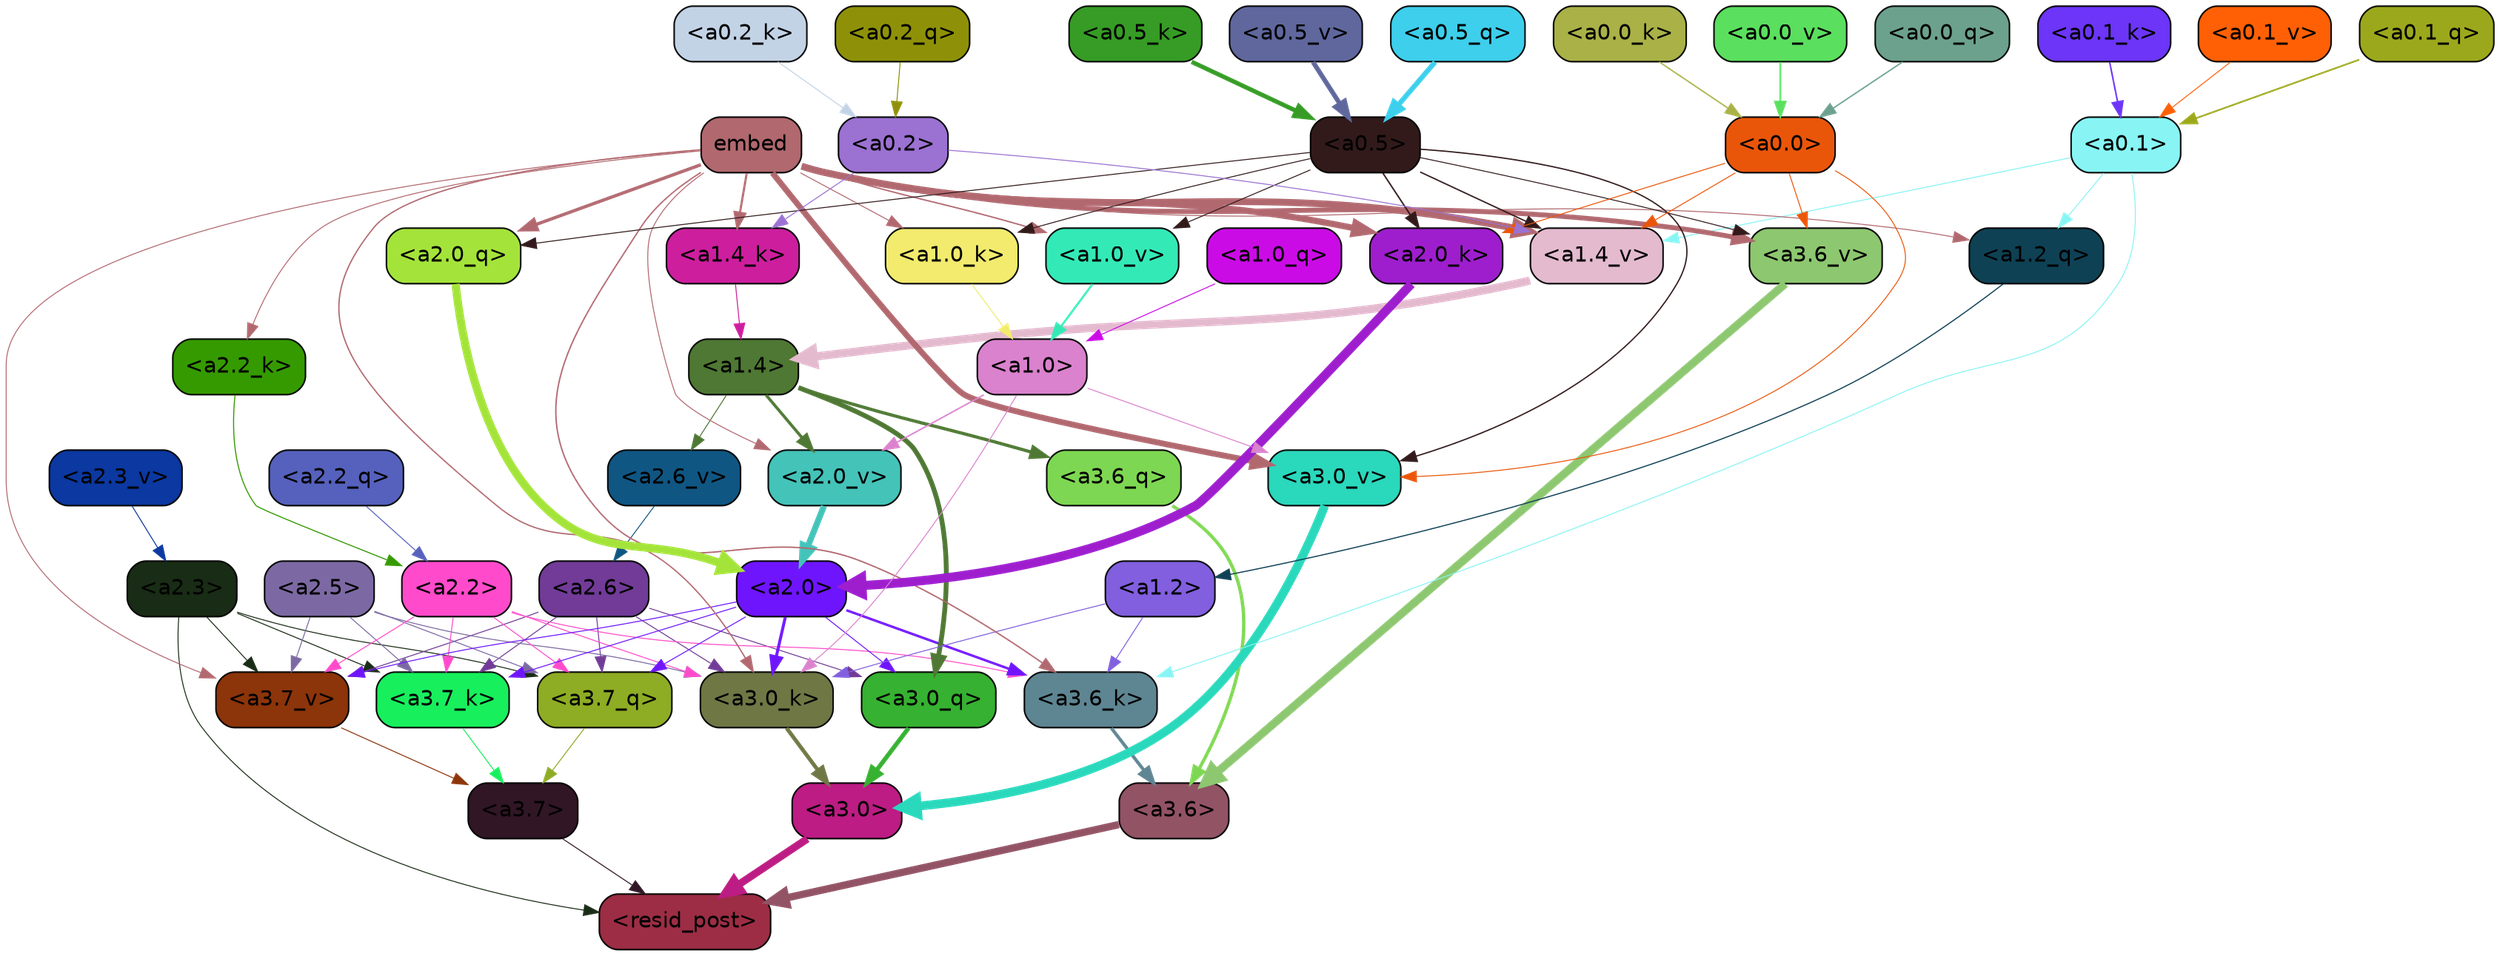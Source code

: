 strict digraph "" {
	graph [bgcolor=transparent,
		layout=dot,
		overlap=false,
		splines=true
	];
	"<a3.7>"	[color=black,
		fillcolor="#311625",
		fontname=Helvetica,
		shape=box,
		style="filled, rounded"];
	"<resid_post>"	[color=black,
		fillcolor="#9c2d44",
		fontname=Helvetica,
		shape=box,
		style="filled, rounded"];
	"<a3.7>" -> "<resid_post>"	[color="#311625",
		penwidth=0.6];
	"<a3.6>"	[color=black,
		fillcolor="#925365",
		fontname=Helvetica,
		shape=box,
		style="filled, rounded"];
	"<a3.6>" -> "<resid_post>"	[color="#925365",
		penwidth=4.751592040061951];
	"<a3.0>"	[color=black,
		fillcolor="#bc1c83",
		fontname=Helvetica,
		shape=box,
		style="filled, rounded"];
	"<a3.0>" -> "<resid_post>"	[color="#bc1c83",
		penwidth=4.904066681861877];
	"<a2.3>"	[color=black,
		fillcolor="#192c15",
		fontname=Helvetica,
		shape=box,
		style="filled, rounded"];
	"<a2.3>" -> "<resid_post>"	[color="#192c15",
		penwidth=0.6];
	"<a3.7_q>"	[color=black,
		fillcolor="#8eac24",
		fontname=Helvetica,
		shape=box,
		style="filled, rounded"];
	"<a2.3>" -> "<a3.7_q>"	[color="#192c15",
		penwidth=0.6];
	"<a3.7_k>"	[color=black,
		fillcolor="#18ef5d",
		fontname=Helvetica,
		shape=box,
		style="filled, rounded"];
	"<a2.3>" -> "<a3.7_k>"	[color="#192c15",
		penwidth=0.6069068089127541];
	"<a3.7_v>"	[color=black,
		fillcolor="#8c340a",
		fontname=Helvetica,
		shape=box,
		style="filled, rounded"];
	"<a2.3>" -> "<a3.7_v>"	[color="#192c15",
		penwidth=0.6];
	"<a3.7_q>" -> "<a3.7>"	[color="#8eac24",
		penwidth=0.6];
	"<a3.6_q>"	[color=black,
		fillcolor="#7ed752",
		fontname=Helvetica,
		shape=box,
		style="filled, rounded"];
	"<a3.6_q>" -> "<a3.6>"	[color="#7ed752",
		penwidth=2.160832464694977];
	"<a3.0_q>"	[color=black,
		fillcolor="#36b131",
		fontname=Helvetica,
		shape=box,
		style="filled, rounded"];
	"<a3.0_q>" -> "<a3.0>"	[color="#36b131",
		penwidth=2.870753765106201];
	"<a3.7_k>" -> "<a3.7>"	[color="#18ef5d",
		penwidth=0.6];
	"<a3.6_k>"	[color=black,
		fillcolor="#5e8592",
		fontname=Helvetica,
		shape=box,
		style="filled, rounded"];
	"<a3.6_k>" -> "<a3.6>"	[color="#5e8592",
		penwidth=2.13908451795578];
	"<a3.0_k>"	[color=black,
		fillcolor="#6f7744",
		fontname=Helvetica,
		shape=box,
		style="filled, rounded"];
	"<a3.0_k>" -> "<a3.0>"	[color="#6f7744",
		penwidth=2.520303964614868];
	"<a3.7_v>" -> "<a3.7>"	[color="#8c340a",
		penwidth=0.6];
	"<a3.6_v>"	[color=black,
		fillcolor="#8dc770",
		fontname=Helvetica,
		shape=box,
		style="filled, rounded"];
	"<a3.6_v>" -> "<a3.6>"	[color="#8dc770",
		penwidth=5.297133803367615];
	"<a3.0_v>"	[color=black,
		fillcolor="#2ad8bc",
		fontname=Helvetica,
		shape=box,
		style="filled, rounded"];
	"<a3.0_v>" -> "<a3.0>"	[color="#2ad8bc",
		penwidth=5.680712580680847];
	"<a2.6>"	[color=black,
		fillcolor="#713b97",
		fontname=Helvetica,
		shape=box,
		style="filled, rounded"];
	"<a2.6>" -> "<a3.7_q>"	[color="#713b97",
		penwidth=0.6];
	"<a2.6>" -> "<a3.0_q>"	[color="#713b97",
		penwidth=0.6];
	"<a2.6>" -> "<a3.7_k>"	[color="#713b97",
		penwidth=0.6];
	"<a2.6>" -> "<a3.0_k>"	[color="#713b97",
		penwidth=0.6];
	"<a2.6>" -> "<a3.7_v>"	[color="#713b97",
		penwidth=0.6];
	"<a2.5>"	[color=black,
		fillcolor="#7c69a3",
		fontname=Helvetica,
		shape=box,
		style="filled, rounded"];
	"<a2.5>" -> "<a3.7_q>"	[color="#7c69a3",
		penwidth=0.6];
	"<a2.5>" -> "<a3.7_k>"	[color="#7c69a3",
		penwidth=0.6];
	"<a2.5>" -> "<a3.0_k>"	[color="#7c69a3",
		penwidth=0.6];
	"<a2.5>" -> "<a3.7_v>"	[color="#7c69a3",
		penwidth=0.6];
	"<a2.2>"	[color=black,
		fillcolor="#ff4bcb",
		fontname=Helvetica,
		shape=box,
		style="filled, rounded"];
	"<a2.2>" -> "<a3.7_q>"	[color="#ff4bcb",
		penwidth=0.6];
	"<a2.2>" -> "<a3.7_k>"	[color="#ff4bcb",
		penwidth=0.6];
	"<a2.2>" -> "<a3.6_k>"	[color="#ff4bcb",
		penwidth=0.6];
	"<a2.2>" -> "<a3.0_k>"	[color="#ff4bcb",
		penwidth=0.6];
	"<a2.2>" -> "<a3.7_v>"	[color="#ff4bcb",
		penwidth=0.6];
	"<a2.0>"	[color=black,
		fillcolor="#6f15fe",
		fontname=Helvetica,
		shape=box,
		style="filled, rounded"];
	"<a2.0>" -> "<a3.7_q>"	[color="#6f15fe",
		penwidth=0.6];
	"<a2.0>" -> "<a3.0_q>"	[color="#6f15fe",
		penwidth=0.6];
	"<a2.0>" -> "<a3.7_k>"	[color="#6f15fe",
		penwidth=0.6];
	"<a2.0>" -> "<a3.6_k>"	[color="#6f15fe",
		penwidth=1.564806342124939];
	"<a2.0>" -> "<a3.0_k>"	[color="#6f15fe",
		penwidth=1.9353990852832794];
	"<a2.0>" -> "<a3.7_v>"	[color="#6f15fe",
		penwidth=0.6];
	"<a1.4>"	[color=black,
		fillcolor="#4e7833",
		fontname=Helvetica,
		shape=box,
		style="filled, rounded"];
	"<a1.4>" -> "<a3.6_q>"	[color="#4e7833",
		penwidth=2.0727532356977463];
	"<a1.4>" -> "<a3.0_q>"	[color="#4e7833",
		penwidth=3.1279823780059814];
	"<a2.6_v>"	[color=black,
		fillcolor="#105683",
		fontname=Helvetica,
		shape=box,
		style="filled, rounded"];
	"<a1.4>" -> "<a2.6_v>"	[color="#4e7833",
		penwidth=0.6];
	"<a2.0_v>"	[color=black,
		fillcolor="#44c3b9",
		fontname=Helvetica,
		shape=box,
		style="filled, rounded"];
	"<a1.4>" -> "<a2.0_v>"	[color="#4e7833",
		penwidth=1.9170897603034973];
	"<a1.2>"	[color=black,
		fillcolor="#815fde",
		fontname=Helvetica,
		shape=box,
		style="filled, rounded"];
	"<a1.2>" -> "<a3.6_k>"	[color="#815fde",
		penwidth=0.6];
	"<a1.2>" -> "<a3.0_k>"	[color="#815fde",
		penwidth=0.6];
	"<a0.1>"	[color=black,
		fillcolor="#88f5f4",
		fontname=Helvetica,
		shape=box,
		style="filled, rounded"];
	"<a0.1>" -> "<a3.6_k>"	[color="#88f5f4",
		penwidth=0.6];
	"<a1.2_q>"	[color=black,
		fillcolor="#0f4155",
		fontname=Helvetica,
		shape=box,
		style="filled, rounded"];
	"<a0.1>" -> "<a1.2_q>"	[color="#88f5f4",
		penwidth=0.6];
	"<a1.4_v>"	[color=black,
		fillcolor="#e4bacf",
		fontname=Helvetica,
		shape=box,
		style="filled, rounded"];
	"<a0.1>" -> "<a1.4_v>"	[color="#88f5f4",
		penwidth=0.6202214732766151];
	embed	[color=black,
		fillcolor="#b1686f",
		fontname=Helvetica,
		shape=box,
		style="filled, rounded"];
	embed -> "<a3.6_k>"	[color="#b1686f",
		penwidth=0.8915999233722687];
	embed -> "<a3.0_k>"	[color="#b1686f",
		penwidth=0.832088902592659];
	embed -> "<a3.7_v>"	[color="#b1686f",
		penwidth=0.6];
	embed -> "<a3.6_v>"	[color="#b1686f",
		penwidth=3.1840110421180725];
	embed -> "<a3.0_v>"	[color="#b1686f",
		penwidth=3.8132747188210487];
	"<a2.0_q>"	[color=black,
		fillcolor="#a4e43a",
		fontname=Helvetica,
		shape=box,
		style="filled, rounded"];
	embed -> "<a2.0_q>"	[color="#b1686f",
		penwidth=2.084651827812195];
	"<a2.2_k>"	[color=black,
		fillcolor="#359a00",
		fontname=Helvetica,
		shape=box,
		style="filled, rounded"];
	embed -> "<a2.2_k>"	[color="#b1686f",
		penwidth=0.6];
	"<a2.0_k>"	[color=black,
		fillcolor="#9e1ece",
		fontname=Helvetica,
		shape=box,
		style="filled, rounded"];
	embed -> "<a2.0_k>"	[color="#b1686f",
		penwidth=4.084526404738426];
	embed -> "<a2.0_v>"	[color="#b1686f",
		penwidth=0.6];
	embed -> "<a1.2_q>"	[color="#b1686f",
		penwidth=0.6];
	"<a1.4_k>"	[color=black,
		fillcolor="#cd1e9e",
		fontname=Helvetica,
		shape=box,
		style="filled, rounded"];
	embed -> "<a1.4_k>"	[color="#b1686f",
		penwidth=1.3912410736083984];
	"<a1.0_k>"	[color=black,
		fillcolor="#f2eb6e",
		fontname=Helvetica,
		shape=box,
		style="filled, rounded"];
	embed -> "<a1.0_k>"	[color="#b1686f",
		penwidth=0.6];
	embed -> "<a1.4_v>"	[color="#b1686f",
		penwidth=4.4888065457344055];
	"<a1.0_v>"	[color=black,
		fillcolor="#33eab7",
		fontname=Helvetica,
		shape=box,
		style="filled, rounded"];
	embed -> "<a1.0_v>"	[color="#b1686f",
		penwidth=0.8796700537204742];
	"<a1.0>"	[color=black,
		fillcolor="#da82cd",
		fontname=Helvetica,
		shape=box,
		style="filled, rounded"];
	"<a1.0>" -> "<a3.0_k>"	[color="#da82cd",
		penwidth=0.6];
	"<a1.0>" -> "<a3.0_v>"	[color="#da82cd",
		penwidth=0.6];
	"<a1.0>" -> "<a2.0_v>"	[color="#da82cd",
		penwidth=0.9450988052412868];
	"<a0.5>"	[color=black,
		fillcolor="#321a1b",
		fontname=Helvetica,
		shape=box,
		style="filled, rounded"];
	"<a0.5>" -> "<a3.6_v>"	[color="#321a1b",
		penwidth=0.6];
	"<a0.5>" -> "<a3.0_v>"	[color="#321a1b",
		penwidth=0.8331108838319778];
	"<a0.5>" -> "<a2.0_q>"	[color="#321a1b",
		penwidth=0.6];
	"<a0.5>" -> "<a2.0_k>"	[color="#321a1b",
		penwidth=0.9412797391414642];
	"<a0.5>" -> "<a1.0_k>"	[color="#321a1b",
		penwidth=0.6];
	"<a0.5>" -> "<a1.4_v>"	[color="#321a1b",
		penwidth=0.8757842034101486];
	"<a0.5>" -> "<a1.0_v>"	[color="#321a1b",
		penwidth=0.6];
	"<a0.0>"	[color=black,
		fillcolor="#ea5609",
		fontname=Helvetica,
		shape=box,
		style="filled, rounded"];
	"<a0.0>" -> "<a3.6_v>"	[color="#ea5609",
		penwidth=0.6];
	"<a0.0>" -> "<a3.0_v>"	[color="#ea5609",
		penwidth=0.6];
	"<a0.0>" -> "<a2.0_k>"	[color="#ea5609",
		penwidth=0.6];
	"<a0.0>" -> "<a1.4_v>"	[color="#ea5609",
		penwidth=0.6];
	"<a2.2_q>"	[color=black,
		fillcolor="#5561bc",
		fontname=Helvetica,
		shape=box,
		style="filled, rounded"];
	"<a2.2_q>" -> "<a2.2>"	[color="#5561bc",
		penwidth=0.6];
	"<a2.0_q>" -> "<a2.0>"	[color="#a4e43a",
		penwidth=5.29856276512146];
	"<a2.2_k>" -> "<a2.2>"	[color="#359a00",
		penwidth=0.6722683310508728];
	"<a2.0_k>" -> "<a2.0>"	[color="#9e1ece",
		penwidth=5.859246134757996];
	"<a2.6_v>" -> "<a2.6>"	[color="#105683",
		penwidth=0.6];
	"<a2.3_v>"	[color=black,
		fillcolor="#0b38a1",
		fontname=Helvetica,
		shape=box,
		style="filled, rounded"];
	"<a2.3_v>" -> "<a2.3>"	[color="#0b38a1",
		penwidth=0.6];
	"<a2.0_v>" -> "<a2.0>"	[color="#44c3b9",
		penwidth=3.9621697664260864];
	"<a1.2_q>" -> "<a1.2>"	[color="#0f4155",
		penwidth=0.7185482024215162];
	"<a1.0_q>"	[color=black,
		fillcolor="#cb0be6",
		fontname=Helvetica,
		shape=box,
		style="filled, rounded"];
	"<a1.0_q>" -> "<a1.0>"	[color="#cb0be6",
		penwidth=0.6];
	"<a1.4_k>" -> "<a1.4>"	[color="#cd1e9e",
		penwidth=0.6];
	"<a1.0_k>" -> "<a1.0>"	[color="#f2eb6e",
		penwidth=0.6];
	"<a1.4_v>" -> "<a1.4>"	[color="#e4bacf",
		penwidth=5.280138969421387];
	"<a1.0_v>" -> "<a1.0>"	[color="#33eab7",
		penwidth=1.318962275981903];
	"<a0.2>"	[color=black,
		fillcolor="#9b71d2",
		fontname=Helvetica,
		shape=box,
		style="filled, rounded"];
	"<a0.2>" -> "<a1.4_k>"	[color="#9b71d2",
		penwidth=0.6];
	"<a0.2>" -> "<a1.4_v>"	[color="#9b71d2",
		penwidth=0.6];
	"<a0.5_q>"	[color=black,
		fillcolor="#3dcfec",
		fontname=Helvetica,
		shape=box,
		style="filled, rounded"];
	"<a0.5_q>" -> "<a0.5>"	[color="#3dcfec",
		penwidth=3.2715916633605957];
	"<a0.2_q>"	[color=black,
		fillcolor="#8e9108",
		fontname=Helvetica,
		shape=box,
		style="filled, rounded"];
	"<a0.2_q>" -> "<a0.2>"	[color="#8e9108",
		penwidth=0.6];
	"<a0.1_q>"	[color=black,
		fillcolor="#9ca81c",
		fontname=Helvetica,
		shape=box,
		style="filled, rounded"];
	"<a0.1_q>" -> "<a0.1>"	[color="#9ca81c",
		penwidth=1.0982357263565063];
	"<a0.0_q>"	[color=black,
		fillcolor="#6ca18e",
		fontname=Helvetica,
		shape=box,
		style="filled, rounded"];
	"<a0.0_q>" -> "<a0.0>"	[color="#6ca18e",
		penwidth=0.8850758075714111];
	"<a0.5_k>"	[color=black,
		fillcolor="#369c25",
		fontname=Helvetica,
		shape=box,
		style="filled, rounded"];
	"<a0.5_k>" -> "<a0.5>"	[color="#369c25",
		penwidth=2.833264708518982];
	"<a0.2_k>"	[color=black,
		fillcolor="#c3d3e6",
		fontname=Helvetica,
		shape=box,
		style="filled, rounded"];
	"<a0.2_k>" -> "<a0.2>"	[color="#c3d3e6",
		penwidth=0.6];
	"<a0.1_k>"	[color=black,
		fillcolor="#6c35f7",
		fontname=Helvetica,
		shape=box,
		style="filled, rounded"];
	"<a0.1_k>" -> "<a0.1>"	[color="#6c35f7",
		penwidth=1.0085628032684326];
	"<a0.0_k>"	[color=black,
		fillcolor="#a9b147",
		fontname=Helvetica,
		shape=box,
		style="filled, rounded"];
	"<a0.0_k>" -> "<a0.0>"	[color="#a9b147",
		penwidth=0.8747712969779968];
	"<a0.5_v>"	[color=black,
		fillcolor="#5f679d",
		fontname=Helvetica,
		shape=box,
		style="filled, rounded"];
	"<a0.5_v>" -> "<a0.5>"	[color="#5f679d",
		penwidth=3.0403636693954468];
	"<a0.1_v>"	[color=black,
		fillcolor="#ff6005",
		fontname=Helvetica,
		shape=box,
		style="filled, rounded"];
	"<a0.1_v>" -> "<a0.1>"	[color="#ff6005",
		penwidth=0.6];
	"<a0.0_v>"	[color=black,
		fillcolor="#5bdf5e",
		fontname=Helvetica,
		shape=box,
		style="filled, rounded"];
	"<a0.0_v>" -> "<a0.0>"	[color="#5bdf5e",
		penwidth=1.1078208088874817];
}
